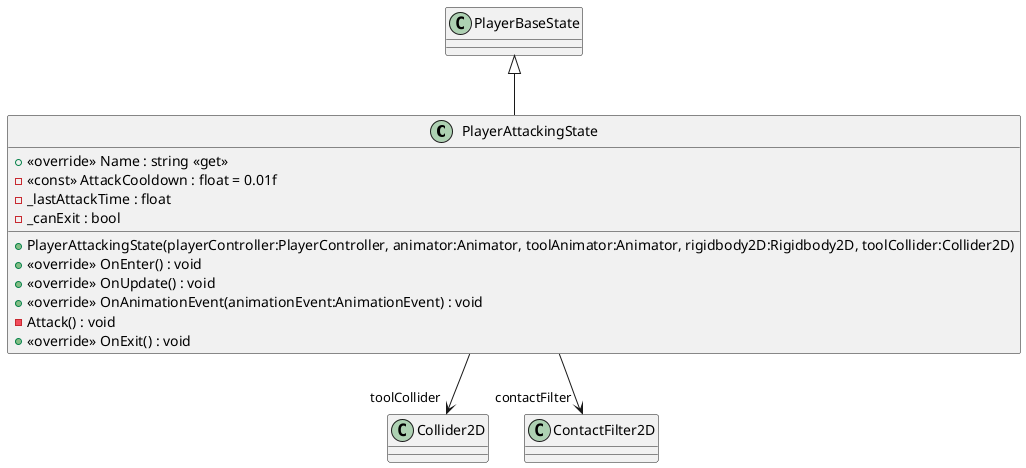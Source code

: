 @startuml
class PlayerAttackingState {
    + <<override>> Name : string <<get>>
    - <<const>> AttackCooldown : float = 0.01f
    - _lastAttackTime : float
    - _canExit : bool
    + PlayerAttackingState(playerController:PlayerController, animator:Animator, toolAnimator:Animator, rigidbody2D:Rigidbody2D, toolCollider:Collider2D)
    + <<override>> OnEnter() : void
    + <<override>> OnUpdate() : void
    + <<override>> OnAnimationEvent(animationEvent:AnimationEvent) : void
    - Attack() : void
    + <<override>> OnExit() : void
}
PlayerBaseState <|-- PlayerAttackingState
PlayerAttackingState --> "toolCollider" Collider2D
PlayerAttackingState --> "contactFilter" ContactFilter2D
@enduml
